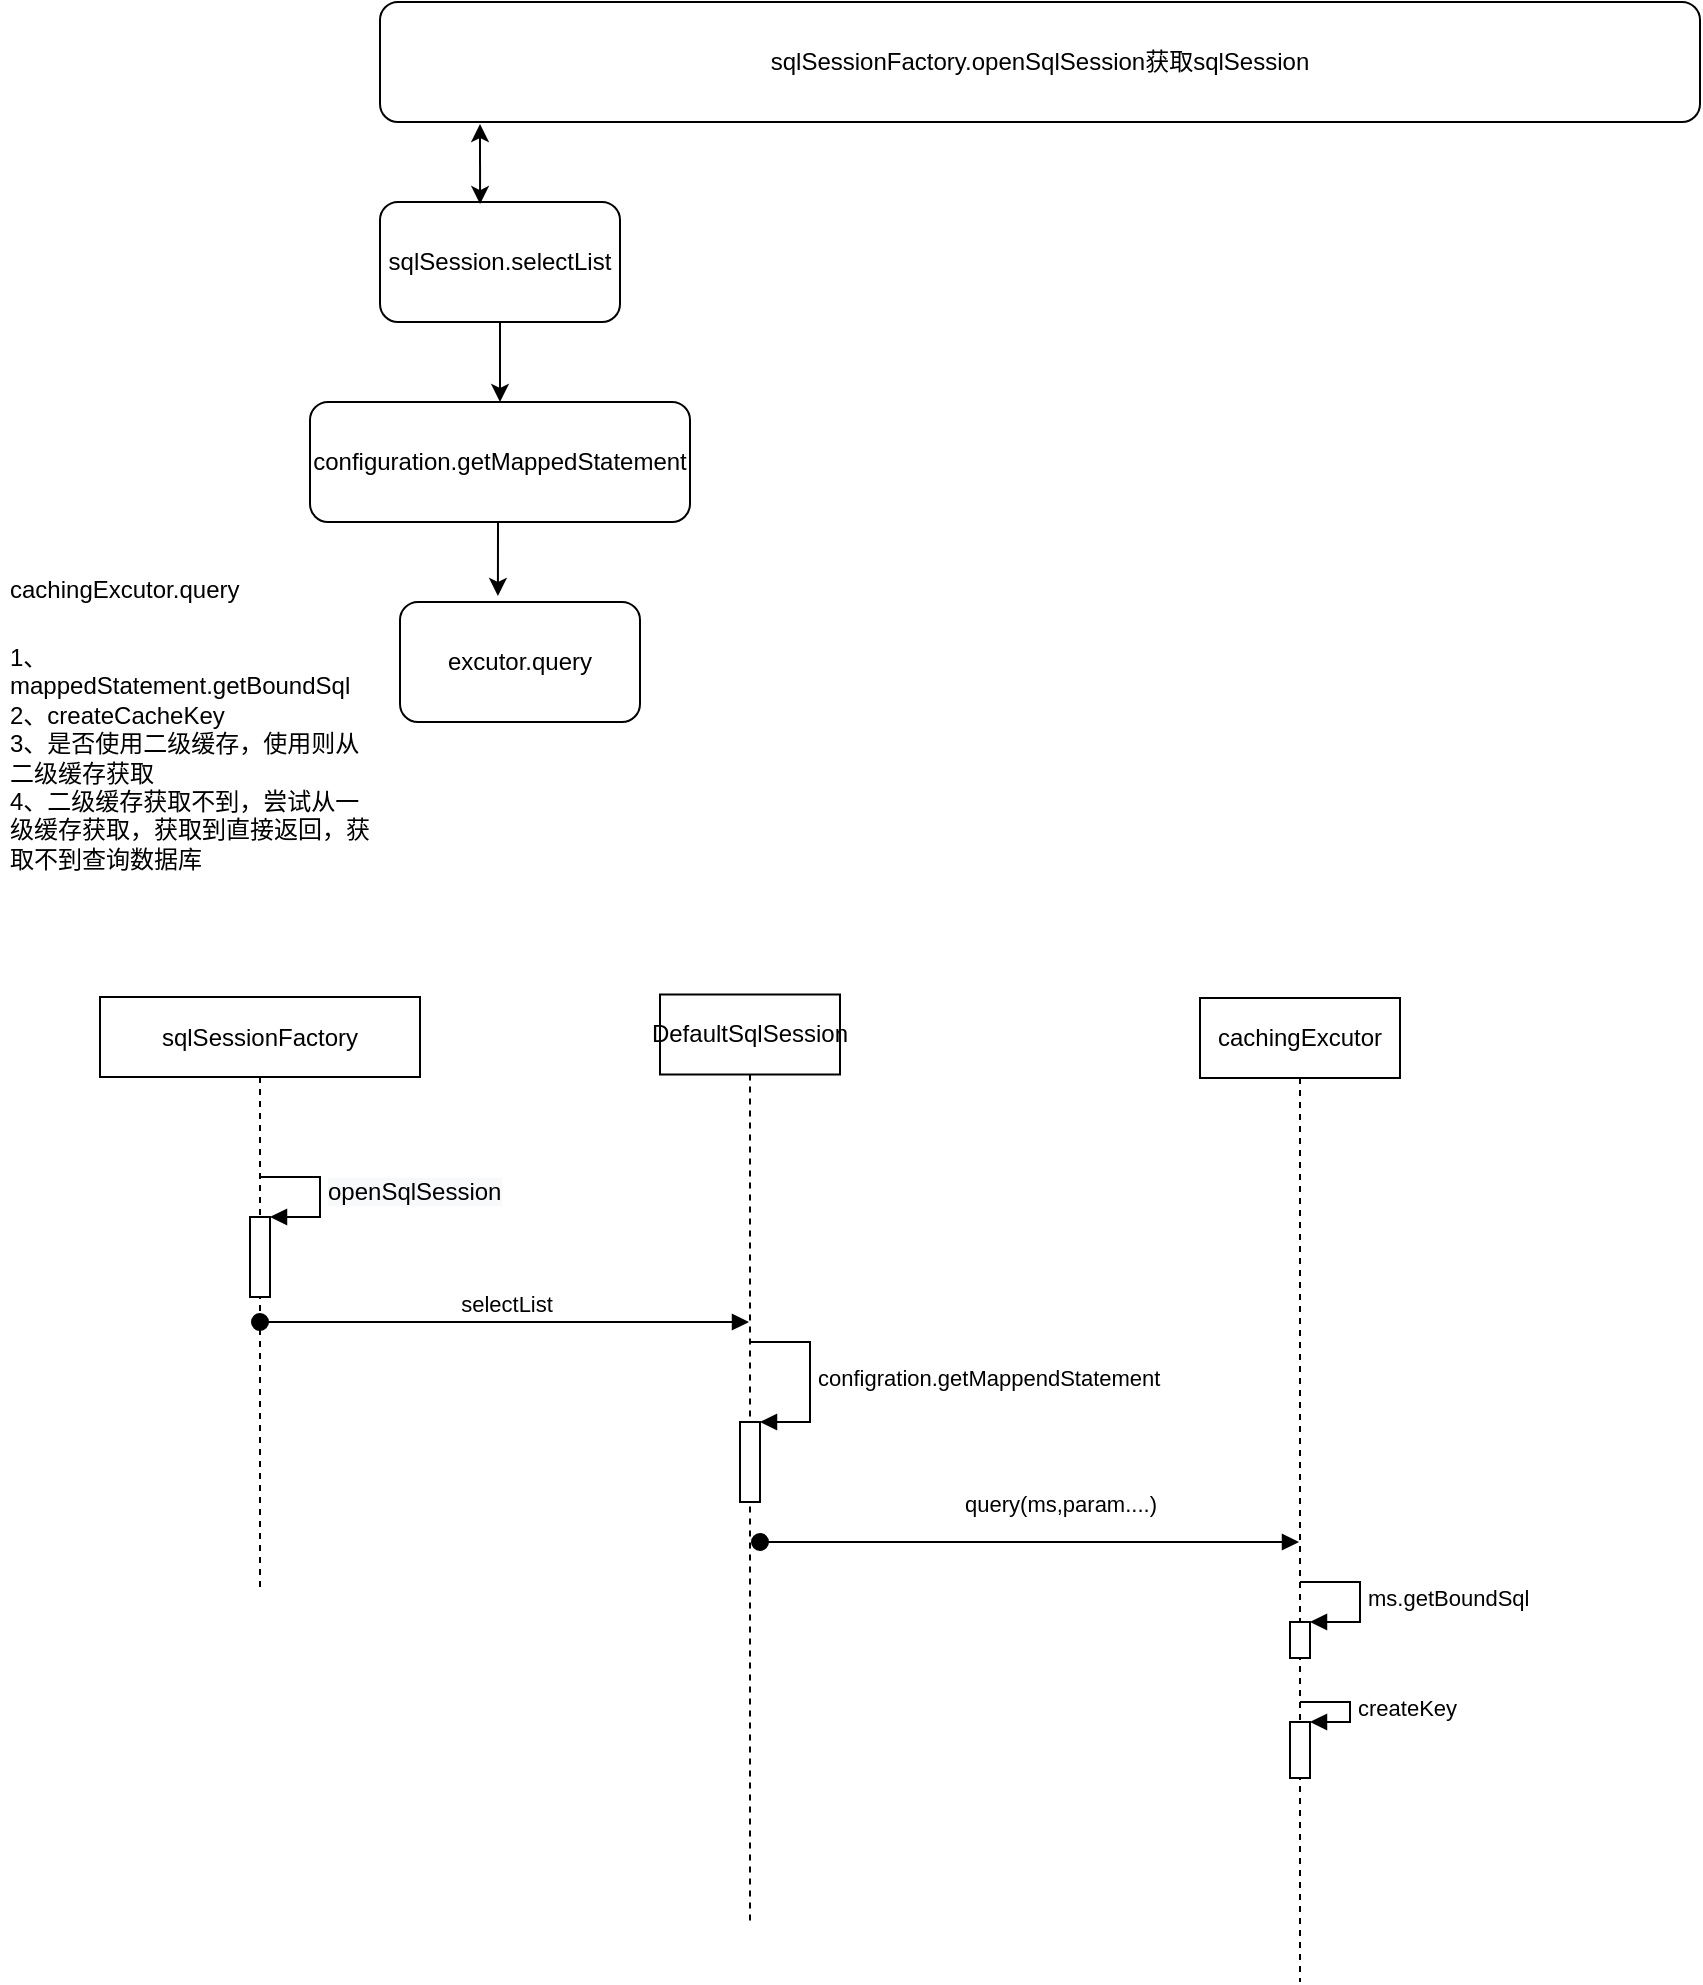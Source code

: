 <mxfile version="14.4.6" type="github">
  <diagram id="0CGYzb4iScq04L-ZYQaI" name="Page-1">
    <mxGraphModel dx="1773" dy="614" grid="1" gridSize="10" guides="1" tooltips="1" connect="1" arrows="1" fold="1" page="1" pageScale="1" pageWidth="827" pageHeight="1169" math="0" shadow="0">
      <root>
        <mxCell id="0" />
        <mxCell id="1" parent="0" />
        <mxCell id="PqKnC0BrW8zJ7Qyt5Rqo-1" value="sqlSessionFactory.openSqlSession获取sqlSession" style="rounded=1;whiteSpace=wrap;html=1;" vertex="1" parent="1">
          <mxGeometry x="120" y="90" width="660" height="60" as="geometry" />
        </mxCell>
        <mxCell id="PqKnC0BrW8zJ7Qyt5Rqo-8" value="" style="edgeStyle=orthogonalEdgeStyle;rounded=0;orthogonalLoop=1;jettySize=auto;html=1;" edge="1" parent="1" source="PqKnC0BrW8zJ7Qyt5Rqo-3" target="PqKnC0BrW8zJ7Qyt5Rqo-7">
          <mxGeometry relative="1" as="geometry" />
        </mxCell>
        <mxCell id="PqKnC0BrW8zJ7Qyt5Rqo-3" value="sqlSession.selectList" style="rounded=1;whiteSpace=wrap;html=1;" vertex="1" parent="1">
          <mxGeometry x="120" y="190" width="120" height="60" as="geometry" />
        </mxCell>
        <mxCell id="PqKnC0BrW8zJ7Qyt5Rqo-5" value="" style="endArrow=classic;startArrow=classic;html=1;exitX=0.417;exitY=0.017;exitDx=0;exitDy=0;exitPerimeter=0;" edge="1" parent="1" source="PqKnC0BrW8zJ7Qyt5Rqo-3">
          <mxGeometry width="50" height="50" relative="1" as="geometry">
            <mxPoint x="390" y="360" as="sourcePoint" />
            <mxPoint x="170" y="151" as="targetPoint" />
          </mxGeometry>
        </mxCell>
        <mxCell id="PqKnC0BrW8zJ7Qyt5Rqo-10" style="edgeStyle=orthogonalEdgeStyle;rounded=0;orthogonalLoop=1;jettySize=auto;html=1;exitX=0.5;exitY=1;exitDx=0;exitDy=0;entryX=0.408;entryY=-0.05;entryDx=0;entryDy=0;entryPerimeter=0;" edge="1" parent="1" source="PqKnC0BrW8zJ7Qyt5Rqo-7" target="PqKnC0BrW8zJ7Qyt5Rqo-9">
          <mxGeometry relative="1" as="geometry" />
        </mxCell>
        <mxCell id="PqKnC0BrW8zJ7Qyt5Rqo-7" value="configuration.getMappedStatement" style="rounded=1;whiteSpace=wrap;html=1;" vertex="1" parent="1">
          <mxGeometry x="85" y="290" width="190" height="60" as="geometry" />
        </mxCell>
        <mxCell id="PqKnC0BrW8zJ7Qyt5Rqo-9" value="excutor.query" style="rounded=1;whiteSpace=wrap;html=1;" vertex="1" parent="1">
          <mxGeometry x="130" y="390" width="120" height="60" as="geometry" />
        </mxCell>
        <mxCell id="PqKnC0BrW8zJ7Qyt5Rqo-14" value="&lt;h1&gt;&lt;span style=&quot;font-size: 12px ; font-weight: 400 ; text-align: center&quot;&gt;cachingExcutor.query&lt;/span&gt;&lt;br&gt;&lt;/h1&gt;&lt;div&gt;&lt;span style=&quot;font-size: 12px ; font-weight: 400 ; text-align: center&quot;&gt;1、mappedStatement.getBoundSql&lt;/span&gt;&lt;/div&gt;&lt;div&gt;&lt;span style=&quot;font-size: 12px ; font-weight: 400 ; text-align: center&quot;&gt;2、createCacheKey&lt;/span&gt;&lt;/div&gt;&lt;div&gt;3、是否使用二级缓存，使用则从二级缓存获取&lt;/div&gt;&lt;div&gt;4、二级缓存获取不到，尝试从一级缓存获取，获取到直接返回，获取不到查询数据库&lt;/div&gt;" style="text;html=1;strokeColor=none;fillColor=none;spacing=5;spacingTop=-20;whiteSpace=wrap;overflow=hidden;rounded=0;" vertex="1" parent="1">
          <mxGeometry x="-70" y="360" width="190" height="180" as="geometry" />
        </mxCell>
        <mxCell id="PqKnC0BrW8zJ7Qyt5Rqo-16" value="sqlSessionFactory" style="shape=umlLifeline;perimeter=lifelinePerimeter;whiteSpace=wrap;html=1;container=1;collapsible=0;recursiveResize=0;outlineConnect=0;" vertex="1" parent="1">
          <mxGeometry x="-20" y="587.5" width="160" height="297.5" as="geometry" />
        </mxCell>
        <mxCell id="PqKnC0BrW8zJ7Qyt5Rqo-24" value="" style="html=1;points=[];perimeter=orthogonalPerimeter;" vertex="1" parent="PqKnC0BrW8zJ7Qyt5Rqo-16">
          <mxGeometry x="75" y="110" width="10" height="40" as="geometry" />
        </mxCell>
        <mxCell id="PqKnC0BrW8zJ7Qyt5Rqo-25" value="&lt;span style=&quot;font-size: 12px ; text-align: center ; background-color: rgb(248 , 249 , 250)&quot;&gt;openSqlSession&lt;/span&gt;" style="edgeStyle=orthogonalEdgeStyle;html=1;align=left;spacingLeft=2;endArrow=block;rounded=0;entryX=1;entryY=0;" edge="1" target="PqKnC0BrW8zJ7Qyt5Rqo-24" parent="PqKnC0BrW8zJ7Qyt5Rqo-16">
          <mxGeometry relative="1" as="geometry">
            <mxPoint x="80" y="90" as="sourcePoint" />
            <Array as="points">
              <mxPoint x="110" y="90" />
            </Array>
          </mxGeometry>
        </mxCell>
        <mxCell id="PqKnC0BrW8zJ7Qyt5Rqo-36" value="selectList" style="html=1;verticalAlign=bottom;startArrow=oval;startFill=1;endArrow=block;startSize=8;" edge="1" parent="PqKnC0BrW8zJ7Qyt5Rqo-16" target="PqKnC0BrW8zJ7Qyt5Rqo-19">
          <mxGeometry width="60" relative="1" as="geometry">
            <mxPoint x="80" y="162.5" as="sourcePoint" />
            <mxPoint x="140" y="162.5" as="targetPoint" />
          </mxGeometry>
        </mxCell>
        <mxCell id="PqKnC0BrW8zJ7Qyt5Rqo-19" value="DefaultSqlSession" style="shape=umlLifeline;perimeter=lifelinePerimeter;whiteSpace=wrap;html=1;container=1;collapsible=0;recursiveResize=0;outlineConnect=0;" vertex="1" parent="1">
          <mxGeometry x="260" y="586.25" width="90" height="463.75" as="geometry" />
        </mxCell>
        <mxCell id="PqKnC0BrW8zJ7Qyt5Rqo-33" value="" style="html=1;points=[];perimeter=orthogonalPerimeter;" vertex="1" parent="PqKnC0BrW8zJ7Qyt5Rqo-19">
          <mxGeometry x="40" y="213.75" width="10" height="40" as="geometry" />
        </mxCell>
        <mxCell id="PqKnC0BrW8zJ7Qyt5Rqo-34" value="configration.getMappendStatement" style="edgeStyle=orthogonalEdgeStyle;html=1;align=left;spacingLeft=2;endArrow=block;rounded=0;entryX=1;entryY=0;" edge="1" target="PqKnC0BrW8zJ7Qyt5Rqo-33" parent="PqKnC0BrW8zJ7Qyt5Rqo-19">
          <mxGeometry relative="1" as="geometry">
            <mxPoint x="45" y="173.75" as="sourcePoint" />
            <Array as="points">
              <mxPoint x="45" y="174" />
              <mxPoint x="75" y="174" />
              <mxPoint x="75" y="214" />
            </Array>
          </mxGeometry>
        </mxCell>
        <mxCell id="PqKnC0BrW8zJ7Qyt5Rqo-37" value="query(ms,param....)" style="html=1;verticalAlign=bottom;startArrow=oval;startFill=1;endArrow=block;startSize=8;" edge="1" parent="PqKnC0BrW8zJ7Qyt5Rqo-19" target="PqKnC0BrW8zJ7Qyt5Rqo-35">
          <mxGeometry x="0.113" y="10" width="60" relative="1" as="geometry">
            <mxPoint x="50" y="273.75" as="sourcePoint" />
            <mxPoint x="110" y="273.75" as="targetPoint" />
            <mxPoint as="offset" />
          </mxGeometry>
        </mxCell>
        <mxCell id="PqKnC0BrW8zJ7Qyt5Rqo-35" value="cachingExcutor" style="shape=umlLifeline;perimeter=lifelinePerimeter;whiteSpace=wrap;html=1;container=1;collapsible=0;recursiveResize=0;outlineConnect=0;" vertex="1" parent="1">
          <mxGeometry x="530" y="588" width="100" height="492" as="geometry" />
        </mxCell>
        <mxCell id="PqKnC0BrW8zJ7Qyt5Rqo-40" value="" style="html=1;points=[];perimeter=orthogonalPerimeter;" vertex="1" parent="PqKnC0BrW8zJ7Qyt5Rqo-35">
          <mxGeometry x="45" y="312" width="10" height="18" as="geometry" />
        </mxCell>
        <mxCell id="PqKnC0BrW8zJ7Qyt5Rqo-41" value="ms.getBoundSql" style="edgeStyle=orthogonalEdgeStyle;html=1;align=left;spacingLeft=2;endArrow=block;rounded=0;entryX=1;entryY=0;" edge="1" target="PqKnC0BrW8zJ7Qyt5Rqo-40" parent="PqKnC0BrW8zJ7Qyt5Rqo-35">
          <mxGeometry relative="1" as="geometry">
            <mxPoint x="50" y="292" as="sourcePoint" />
            <Array as="points">
              <mxPoint x="80" y="292" />
            </Array>
          </mxGeometry>
        </mxCell>
        <mxCell id="PqKnC0BrW8zJ7Qyt5Rqo-44" value="" style="html=1;points=[];perimeter=orthogonalPerimeter;" vertex="1" parent="PqKnC0BrW8zJ7Qyt5Rqo-35">
          <mxGeometry x="45" y="362" width="10" height="28" as="geometry" />
        </mxCell>
        <mxCell id="PqKnC0BrW8zJ7Qyt5Rqo-45" value="createKey" style="edgeStyle=orthogonalEdgeStyle;html=1;align=left;spacingLeft=2;endArrow=block;rounded=0;entryX=1;entryY=0;" edge="1" target="PqKnC0BrW8zJ7Qyt5Rqo-44" parent="PqKnC0BrW8zJ7Qyt5Rqo-35">
          <mxGeometry relative="1" as="geometry">
            <mxPoint x="50" y="352" as="sourcePoint" />
            <Array as="points">
              <mxPoint x="75" y="352" />
            </Array>
          </mxGeometry>
        </mxCell>
      </root>
    </mxGraphModel>
  </diagram>
</mxfile>

